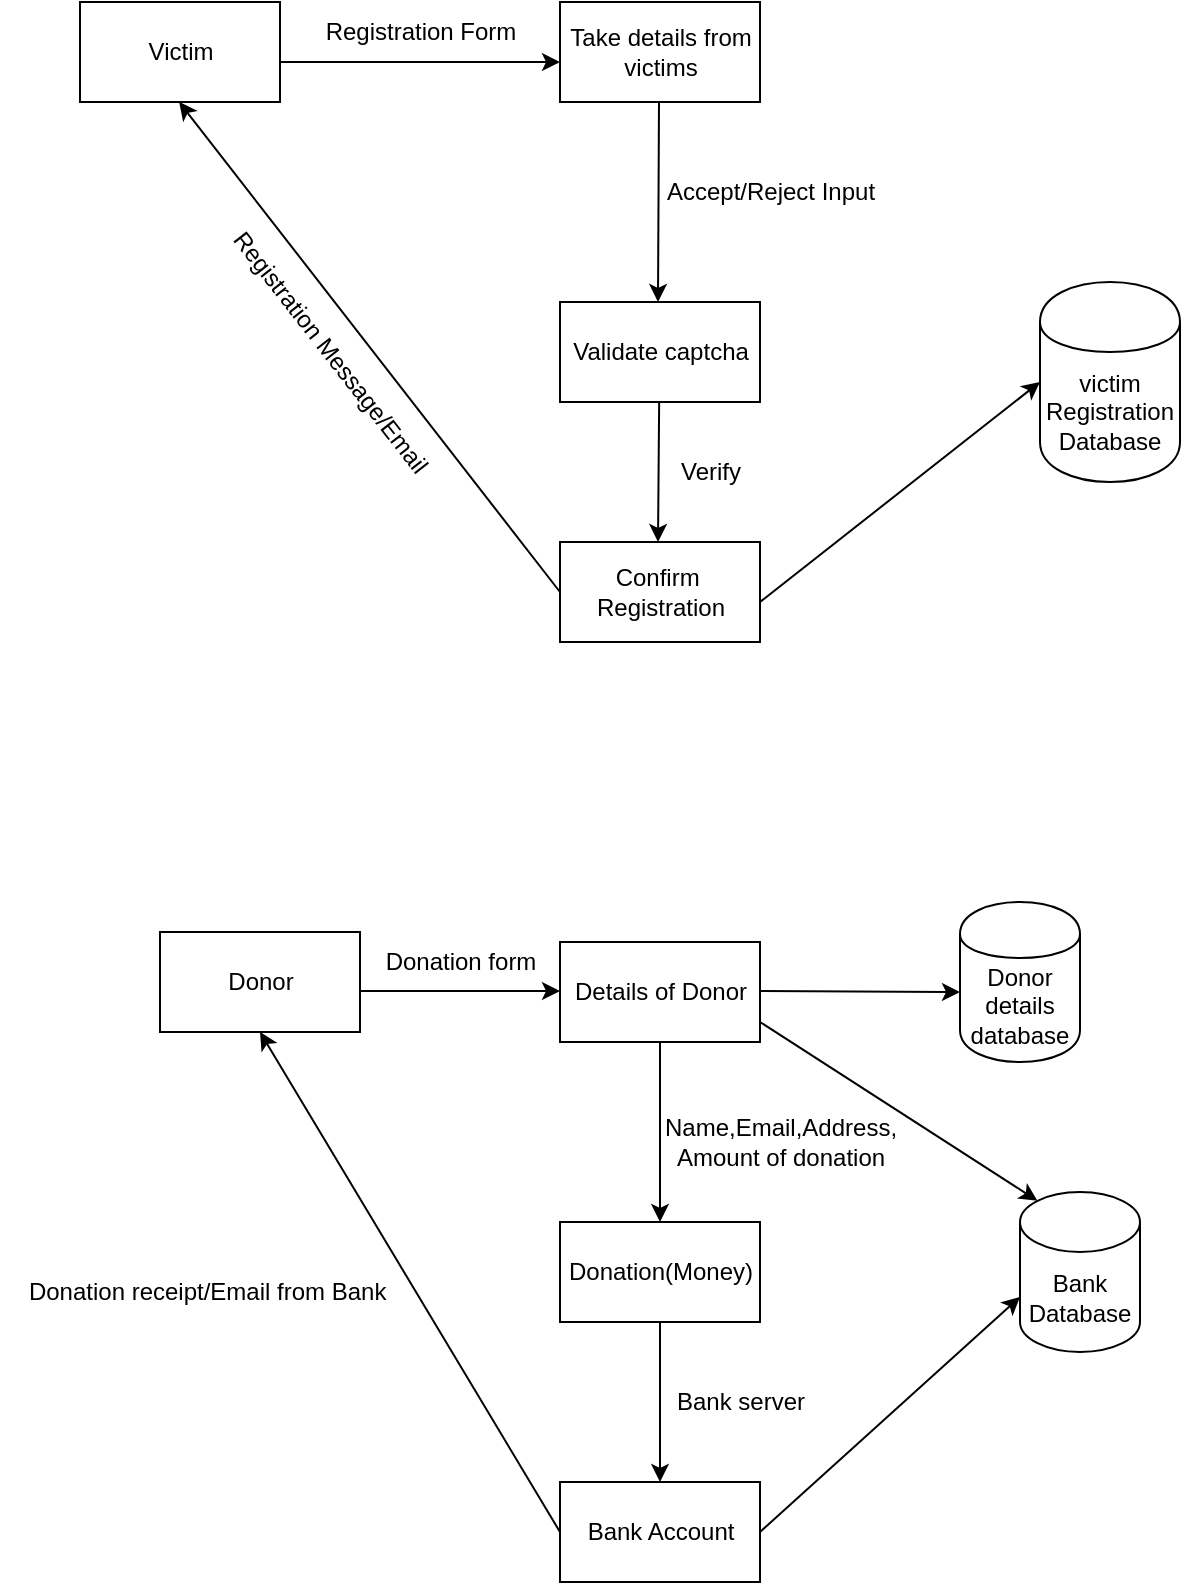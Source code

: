 <mxfile version="20.0.4" type="github">
  <diagram id="R2lEEEUBdFMjLlhIrx00" name="Page-1">
    <mxGraphModel dx="1038" dy="489" grid="1" gridSize="10" guides="1" tooltips="1" connect="1" arrows="1" fold="1" page="1" pageScale="1" pageWidth="850" pageHeight="1100" math="0" shadow="0" extFonts="Permanent Marker^https://fonts.googleapis.com/css?family=Permanent+Marker">
      <root>
        <mxCell id="0" />
        <mxCell id="1" parent="0" />
        <mxCell id="zD06de2tq-3I4Wdeoepe-2" value="Victim" style="html=1;dashed=0;whitespace=wrap;" parent="1" vertex="1">
          <mxGeometry x="80" y="50" width="100" height="50" as="geometry" />
        </mxCell>
        <mxCell id="zD06de2tq-3I4Wdeoepe-3" value="" style="endArrow=classic;html=1;rounded=0;" parent="1" edge="1">
          <mxGeometry width="50" height="50" relative="1" as="geometry">
            <mxPoint x="180" y="80" as="sourcePoint" />
            <mxPoint x="320" y="80" as="targetPoint" />
          </mxGeometry>
        </mxCell>
        <mxCell id="zD06de2tq-3I4Wdeoepe-4" value="Registration Form" style="text;html=1;resizable=0;autosize=1;align=center;verticalAlign=middle;points=[];fillColor=none;strokeColor=none;rounded=0;" parent="1" vertex="1">
          <mxGeometry x="190" y="50" width="120" height="30" as="geometry" />
        </mxCell>
        <mxCell id="zD06de2tq-3I4Wdeoepe-5" value="Take details from &lt;br&gt;victims" style="html=1;dashed=0;whitespace=wrap;" parent="1" vertex="1">
          <mxGeometry x="320" y="50" width="100" height="50" as="geometry" />
        </mxCell>
        <mxCell id="zD06de2tq-3I4Wdeoepe-7" value="" style="endArrow=classic;html=1;rounded=0;" parent="1" edge="1">
          <mxGeometry width="50" height="50" relative="1" as="geometry">
            <mxPoint x="369.5" y="100" as="sourcePoint" />
            <mxPoint x="369" y="200" as="targetPoint" />
          </mxGeometry>
        </mxCell>
        <mxCell id="zD06de2tq-3I4Wdeoepe-8" value="victim&lt;br&gt;Registration&lt;br&gt;Database" style="shape=cylinder;whiteSpace=wrap;html=1;boundedLbl=1;backgroundOutline=1;" parent="1" vertex="1">
          <mxGeometry x="560" y="190" width="70" height="100" as="geometry" />
        </mxCell>
        <mxCell id="zD06de2tq-3I4Wdeoepe-9" value="Accept/Reject Input" style="text;html=1;resizable=0;autosize=1;align=center;verticalAlign=middle;points=[];fillColor=none;strokeColor=none;rounded=0;" parent="1" vertex="1">
          <mxGeometry x="360" y="130" width="130" height="30" as="geometry" />
        </mxCell>
        <mxCell id="zD06de2tq-3I4Wdeoepe-10" value="Validate captcha" style="html=1;dashed=0;whitespace=wrap;" parent="1" vertex="1">
          <mxGeometry x="320" y="200" width="100" height="50" as="geometry" />
        </mxCell>
        <mxCell id="zD06de2tq-3I4Wdeoepe-11" value="" style="endArrow=classic;html=1;rounded=0;" parent="1" edge="1">
          <mxGeometry width="50" height="50" relative="1" as="geometry">
            <mxPoint x="369.58" y="250" as="sourcePoint" />
            <mxPoint x="369" y="320" as="targetPoint" />
          </mxGeometry>
        </mxCell>
        <mxCell id="zD06de2tq-3I4Wdeoepe-12" value="Verify" style="text;html=1;resizable=0;autosize=1;align=center;verticalAlign=middle;points=[];fillColor=none;strokeColor=none;rounded=0;" parent="1" vertex="1">
          <mxGeometry x="370" y="270" width="50" height="30" as="geometry" />
        </mxCell>
        <mxCell id="zD06de2tq-3I4Wdeoepe-13" value="Confirm&amp;nbsp;&lt;br&gt;Registration" style="html=1;dashed=0;whitespace=wrap;" parent="1" vertex="1">
          <mxGeometry x="320" y="320" width="100" height="50" as="geometry" />
        </mxCell>
        <mxCell id="zD06de2tq-3I4Wdeoepe-14" value="" style="endArrow=classic;html=1;rounded=0;entryX=0;entryY=0.5;entryDx=0;entryDy=0;" parent="1" target="zD06de2tq-3I4Wdeoepe-8" edge="1">
          <mxGeometry width="50" height="50" relative="1" as="geometry">
            <mxPoint x="420" y="350" as="sourcePoint" />
            <mxPoint x="470" y="300" as="targetPoint" />
          </mxGeometry>
        </mxCell>
        <mxCell id="zD06de2tq-3I4Wdeoepe-15" value="" style="endArrow=classic;html=1;rounded=0;exitX=0;exitY=0.5;exitDx=0;exitDy=0;" parent="1" source="zD06de2tq-3I4Wdeoepe-13" edge="1">
          <mxGeometry width="50" height="50" relative="1" as="geometry">
            <mxPoint x="200" y="260" as="sourcePoint" />
            <mxPoint x="129.58" y="100" as="targetPoint" />
          </mxGeometry>
        </mxCell>
        <mxCell id="zD06de2tq-3I4Wdeoepe-16" value="Registration Message/Email" style="text;html=1;resizable=0;autosize=1;align=center;verticalAlign=middle;points=[];fillColor=none;strokeColor=none;rounded=0;rotation=52;" parent="1" vertex="1">
          <mxGeometry x="120" y="210" width="170" height="30" as="geometry" />
        </mxCell>
        <mxCell id="zD06de2tq-3I4Wdeoepe-17" value="Donation(Money)" style="html=1;dashed=0;whitespace=wrap;" parent="1" vertex="1">
          <mxGeometry x="320" y="660" width="100" height="50" as="geometry" />
        </mxCell>
        <mxCell id="zD06de2tq-3I4Wdeoepe-18" value="" style="endArrow=classic;html=1;rounded=0;" parent="1" edge="1">
          <mxGeometry width="50" height="50" relative="1" as="geometry">
            <mxPoint x="220" y="544.5" as="sourcePoint" />
            <mxPoint x="320" y="544.5" as="targetPoint" />
          </mxGeometry>
        </mxCell>
        <mxCell id="zD06de2tq-3I4Wdeoepe-20" value="Details of Donor" style="html=1;dashed=0;whitespace=wrap;" parent="1" vertex="1">
          <mxGeometry x="320" y="520" width="100" height="50" as="geometry" />
        </mxCell>
        <mxCell id="zD06de2tq-3I4Wdeoepe-21" value="Donor details database" style="shape=cylinder;whiteSpace=wrap;html=1;boundedLbl=1;backgroundOutline=1;" parent="1" vertex="1">
          <mxGeometry x="520" y="500" width="60" height="80" as="geometry" />
        </mxCell>
        <mxCell id="zD06de2tq-3I4Wdeoepe-22" value="" style="endArrow=classic;html=1;rounded=0;" parent="1" edge="1">
          <mxGeometry width="50" height="50" relative="1" as="geometry">
            <mxPoint x="370" y="570" as="sourcePoint" />
            <mxPoint x="370" y="660" as="targetPoint" />
            <Array as="points">
              <mxPoint x="370" y="630" />
            </Array>
          </mxGeometry>
        </mxCell>
        <mxCell id="zD06de2tq-3I4Wdeoepe-23" value="Name,Email,Address,&lt;br&gt;Amount of donation" style="text;html=1;resizable=0;autosize=1;align=center;verticalAlign=middle;points=[];fillColor=none;strokeColor=none;rounded=0;" parent="1" vertex="1">
          <mxGeometry x="360" y="600" width="140" height="40" as="geometry" />
        </mxCell>
        <mxCell id="zD06de2tq-3I4Wdeoepe-24" value="" style="endArrow=classic;html=1;rounded=0;" parent="1" edge="1">
          <mxGeometry width="50" height="50" relative="1" as="geometry">
            <mxPoint x="420" y="544.5" as="sourcePoint" />
            <mxPoint x="520" y="545" as="targetPoint" />
          </mxGeometry>
        </mxCell>
        <mxCell id="zD06de2tq-3I4Wdeoepe-25" value="Donor" style="html=1;dashed=0;whitespace=wrap;" parent="1" vertex="1">
          <mxGeometry x="120" y="515" width="100" height="50" as="geometry" />
        </mxCell>
        <mxCell id="zD06de2tq-3I4Wdeoepe-27" value="" style="endArrow=classic;html=1;rounded=0;" parent="1" target="zD06de2tq-3I4Wdeoepe-28" edge="1">
          <mxGeometry width="50" height="50" relative="1" as="geometry">
            <mxPoint x="370" y="710" as="sourcePoint" />
            <mxPoint x="370" y="800" as="targetPoint" />
          </mxGeometry>
        </mxCell>
        <mxCell id="zD06de2tq-3I4Wdeoepe-28" value="Bank Account" style="html=1;dashed=0;whitespace=wrap;" parent="1" vertex="1">
          <mxGeometry x="320" y="790" width="100" height="50" as="geometry" />
        </mxCell>
        <mxCell id="ofLkS4H4id4gsJTmKJAa-1" value="Bank server" style="text;html=1;resizable=0;autosize=1;align=center;verticalAlign=middle;points=[];fillColor=none;strokeColor=none;rounded=0;" parent="1" vertex="1">
          <mxGeometry x="365" y="735" width="90" height="30" as="geometry" />
        </mxCell>
        <mxCell id="ofLkS4H4id4gsJTmKJAa-2" value="Bank Database" style="shape=cylinder3;whiteSpace=wrap;html=1;boundedLbl=1;backgroundOutline=1;size=15;" parent="1" vertex="1">
          <mxGeometry x="550" y="645" width="60" height="80" as="geometry" />
        </mxCell>
        <mxCell id="ofLkS4H4id4gsJTmKJAa-6" value="" style="endArrow=classic;html=1;rounded=0;entryX=0;entryY=0;entryDx=0;entryDy=52.5;entryPerimeter=0;" parent="1" target="ofLkS4H4id4gsJTmKJAa-2" edge="1">
          <mxGeometry width="50" height="50" relative="1" as="geometry">
            <mxPoint x="420" y="815" as="sourcePoint" />
            <mxPoint x="470" y="765" as="targetPoint" />
          </mxGeometry>
        </mxCell>
        <mxCell id="ofLkS4H4id4gsJTmKJAa-7" value="" style="endArrow=classic;html=1;rounded=0;entryX=0.145;entryY=0;entryDx=0;entryDy=4.35;entryPerimeter=0;" parent="1" target="ofLkS4H4id4gsJTmKJAa-2" edge="1">
          <mxGeometry width="50" height="50" relative="1" as="geometry">
            <mxPoint x="420" y="560" as="sourcePoint" />
            <mxPoint x="470" y="570" as="targetPoint" />
          </mxGeometry>
        </mxCell>
        <mxCell id="ofLkS4H4id4gsJTmKJAa-8" value="Donation form" style="text;html=1;resizable=0;autosize=1;align=center;verticalAlign=middle;points=[];fillColor=none;strokeColor=none;rounded=0;" parent="1" vertex="1">
          <mxGeometry x="220" y="515" width="100" height="30" as="geometry" />
        </mxCell>
        <mxCell id="ofLkS4H4id4gsJTmKJAa-9" value="" style="endArrow=classic;html=1;rounded=0;exitX=0;exitY=0.5;exitDx=0;exitDy=0;entryX=0.5;entryY=1;entryDx=0;entryDy=0;" parent="1" source="zD06de2tq-3I4Wdeoepe-28" target="zD06de2tq-3I4Wdeoepe-25" edge="1">
          <mxGeometry width="50" height="50" relative="1" as="geometry">
            <mxPoint x="310" y="810" as="sourcePoint" />
            <mxPoint x="270" y="760" as="targetPoint" />
          </mxGeometry>
        </mxCell>
        <mxCell id="ofLkS4H4id4gsJTmKJAa-11" value="Donation receipt/Email from Bank&amp;nbsp;" style="text;html=1;resizable=0;autosize=1;align=center;verticalAlign=middle;points=[];fillColor=none;strokeColor=none;rounded=0;" parent="1" vertex="1">
          <mxGeometry x="40" y="680" width="210" height="30" as="geometry" />
        </mxCell>
      </root>
    </mxGraphModel>
  </diagram>
</mxfile>

